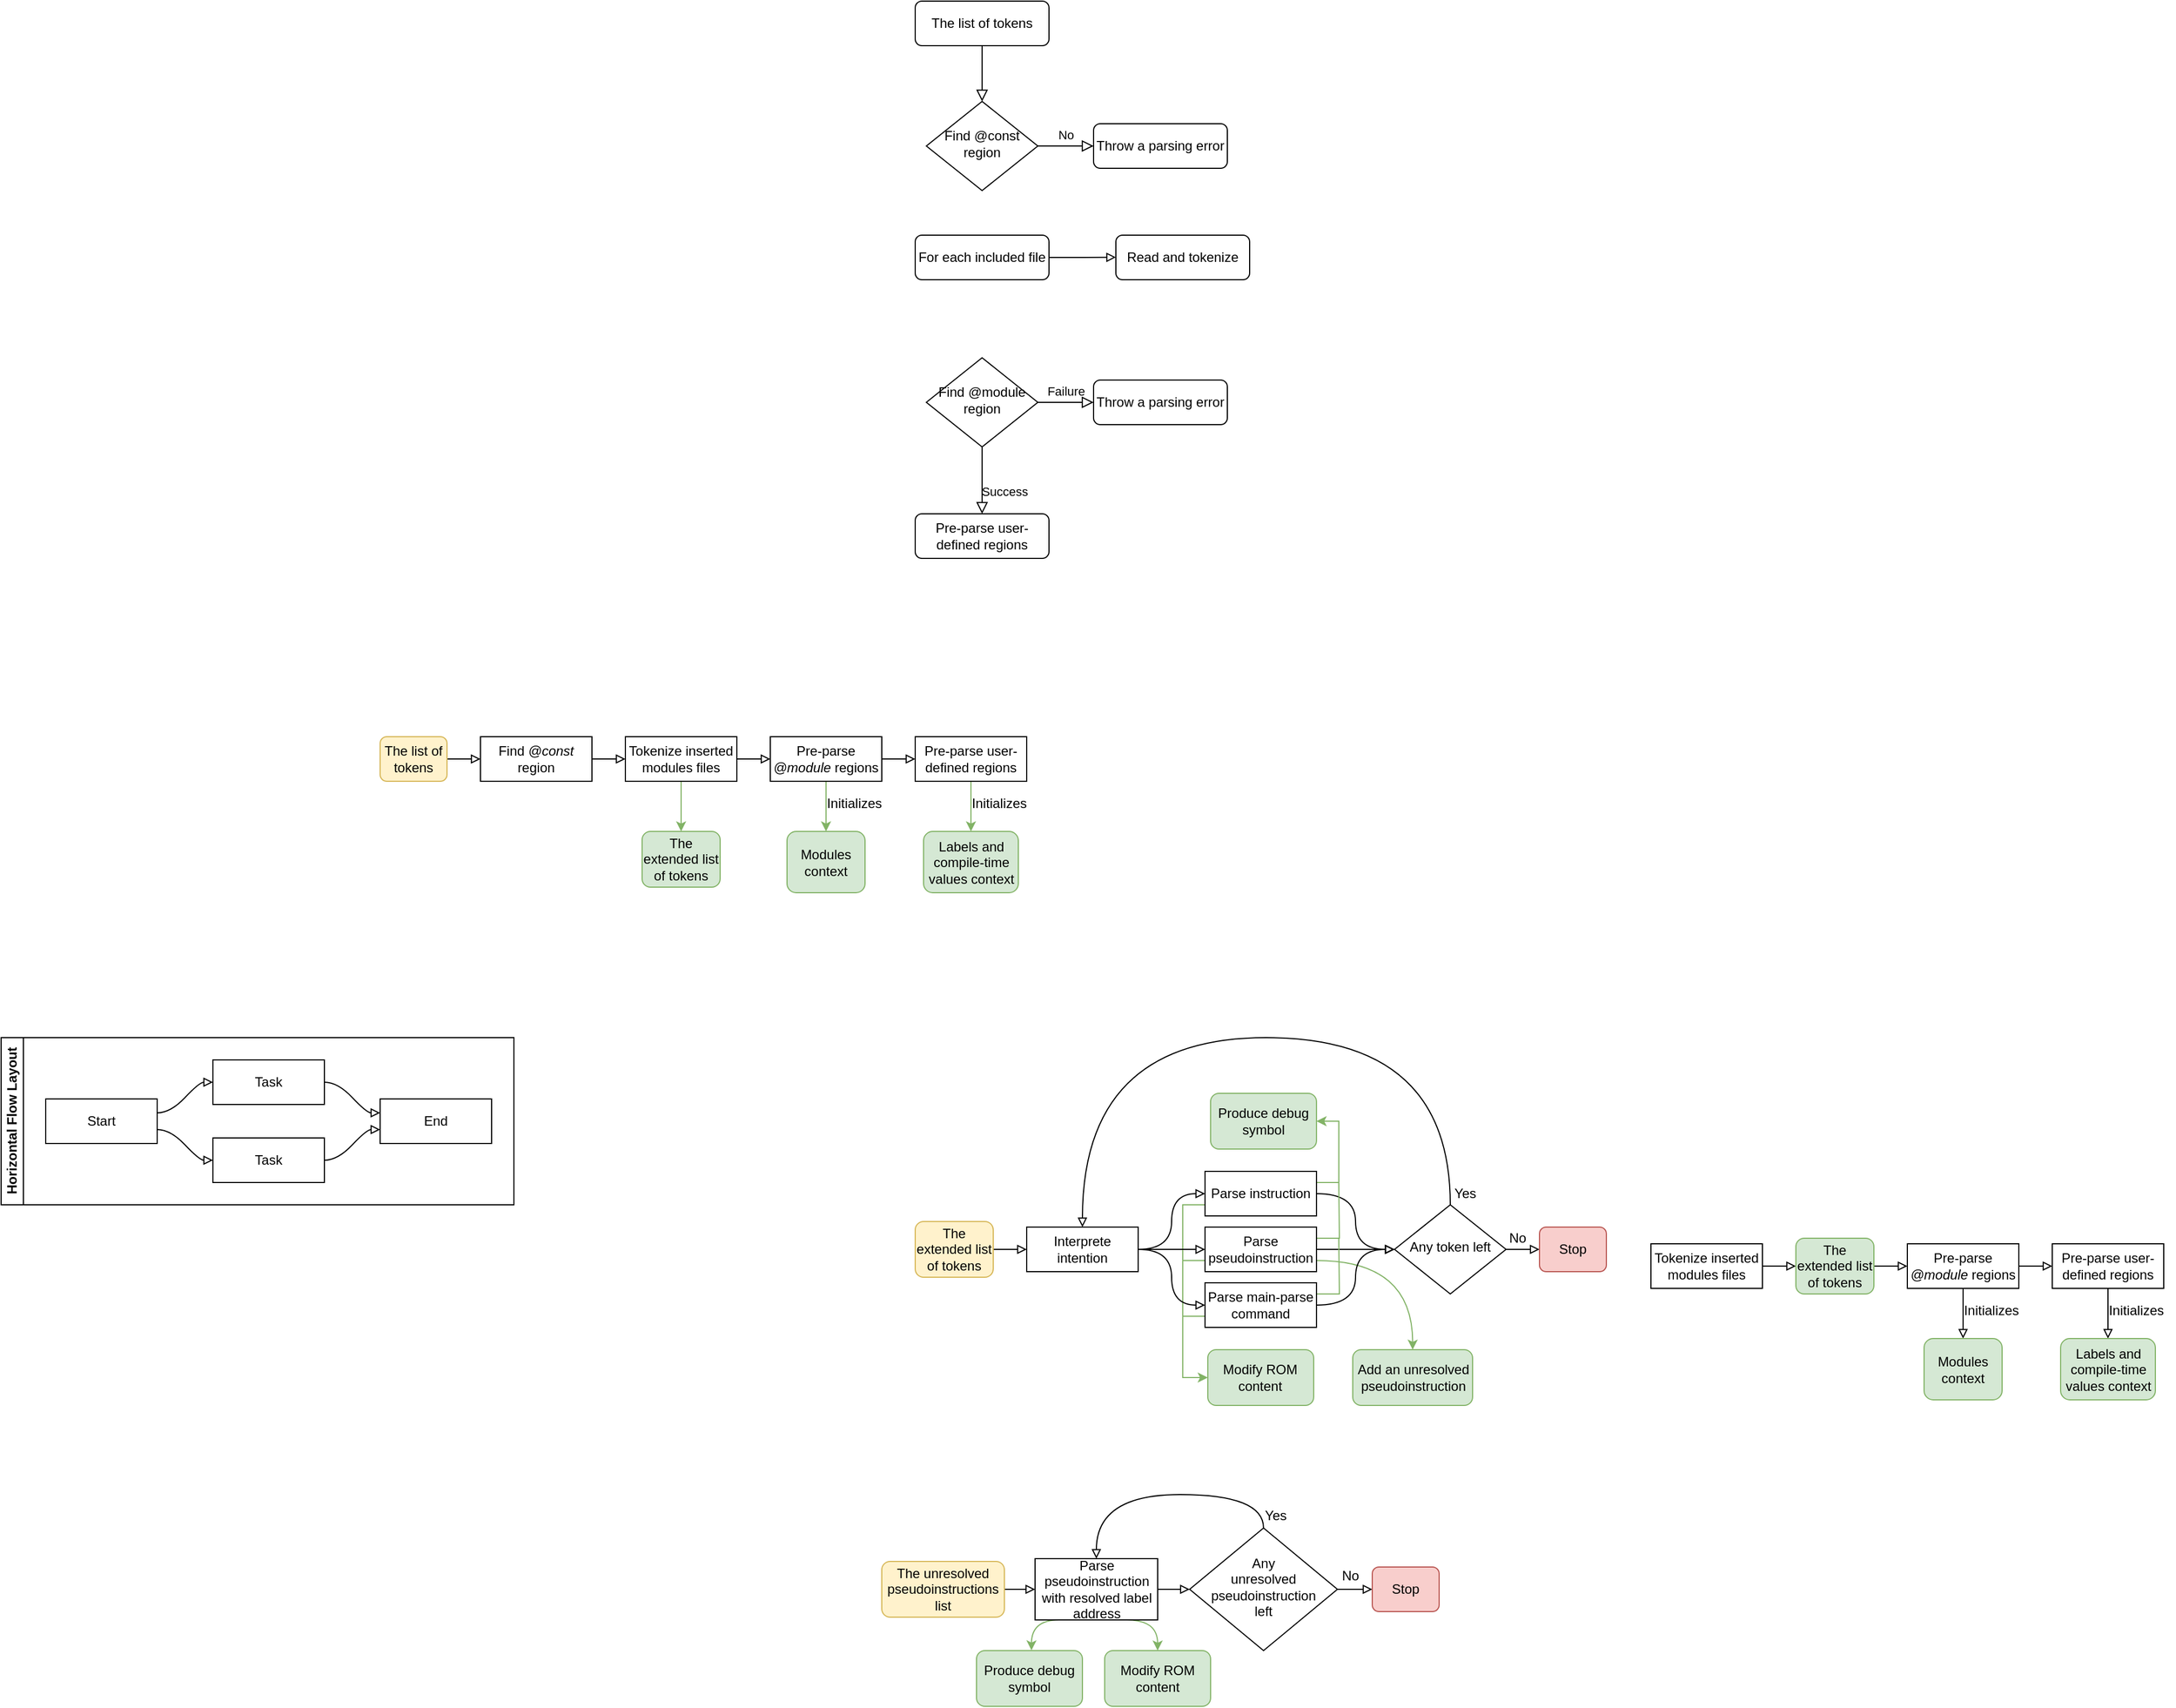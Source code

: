 <mxfile version="20.5.3" type="device"><diagram id="C5RBs43oDa-KdzZeNtuy" name="Page-1"><mxGraphModel dx="2249" dy="774" grid="1" gridSize="10" guides="1" tooltips="1" connect="1" arrows="1" fold="1" page="1" pageScale="1" pageWidth="827" pageHeight="1169" math="0" shadow="0"><root><mxCell id="WIyWlLk6GJQsqaUBKTNV-0"/><mxCell id="WIyWlLk6GJQsqaUBKTNV-1" parent="WIyWlLk6GJQsqaUBKTNV-0"/><mxCell id="WIyWlLk6GJQsqaUBKTNV-2" value="" style="rounded=0;html=1;jettySize=auto;orthogonalLoop=1;fontSize=11;endArrow=block;endFill=0;endSize=8;strokeWidth=1;shadow=0;labelBackgroundColor=none;edgeStyle=orthogonalEdgeStyle;" parent="WIyWlLk6GJQsqaUBKTNV-1" source="WIyWlLk6GJQsqaUBKTNV-3" target="WIyWlLk6GJQsqaUBKTNV-6" edge="1"><mxGeometry relative="1" as="geometry"/></mxCell><mxCell id="WIyWlLk6GJQsqaUBKTNV-3" value="The list of tokens" style="rounded=1;whiteSpace=wrap;html=1;fontSize=12;glass=0;strokeWidth=1;shadow=0;" parent="WIyWlLk6GJQsqaUBKTNV-1" vertex="1"><mxGeometry x="160" y="80" width="120" height="40" as="geometry"/></mxCell><mxCell id="WIyWlLk6GJQsqaUBKTNV-5" value="No" style="edgeStyle=orthogonalEdgeStyle;rounded=0;html=1;jettySize=auto;orthogonalLoop=1;fontSize=11;endArrow=block;endFill=0;endSize=8;strokeWidth=1;shadow=0;labelBackgroundColor=none;" parent="WIyWlLk6GJQsqaUBKTNV-1" source="WIyWlLk6GJQsqaUBKTNV-6" target="WIyWlLk6GJQsqaUBKTNV-7" edge="1"><mxGeometry y="10" relative="1" as="geometry"><mxPoint as="offset"/></mxGeometry></mxCell><mxCell id="WIyWlLk6GJQsqaUBKTNV-6" value="Find @const region" style="rhombus;whiteSpace=wrap;html=1;shadow=0;fontFamily=Helvetica;fontSize=12;align=center;strokeWidth=1;spacing=6;spacingTop=-4;" parent="WIyWlLk6GJQsqaUBKTNV-1" vertex="1"><mxGeometry x="170" y="170" width="100" height="80" as="geometry"/></mxCell><mxCell id="WIyWlLk6GJQsqaUBKTNV-7" value="Throw a parsing error" style="rounded=1;whiteSpace=wrap;html=1;fontSize=12;glass=0;strokeWidth=1;shadow=0;" parent="WIyWlLk6GJQsqaUBKTNV-1" vertex="1"><mxGeometry x="320" y="190" width="120" height="40" as="geometry"/></mxCell><mxCell id="WIyWlLk6GJQsqaUBKTNV-8" value="Success" style="rounded=0;html=1;jettySize=auto;orthogonalLoop=1;fontSize=11;endArrow=block;endFill=0;endSize=8;strokeWidth=1;shadow=0;labelBackgroundColor=none;edgeStyle=orthogonalEdgeStyle;" parent="WIyWlLk6GJQsqaUBKTNV-1" source="WIyWlLk6GJQsqaUBKTNV-10" target="WIyWlLk6GJQsqaUBKTNV-11" edge="1"><mxGeometry x="0.333" y="20" relative="1" as="geometry"><mxPoint as="offset"/></mxGeometry></mxCell><mxCell id="WIyWlLk6GJQsqaUBKTNV-9" value="Failure" style="edgeStyle=orthogonalEdgeStyle;rounded=0;html=1;jettySize=auto;orthogonalLoop=1;fontSize=11;endArrow=block;endFill=0;endSize=8;strokeWidth=1;shadow=0;labelBackgroundColor=none;" parent="WIyWlLk6GJQsqaUBKTNV-1" source="WIyWlLk6GJQsqaUBKTNV-10" target="WIyWlLk6GJQsqaUBKTNV-12" edge="1"><mxGeometry y="10" relative="1" as="geometry"><mxPoint as="offset"/></mxGeometry></mxCell><mxCell id="WIyWlLk6GJQsqaUBKTNV-10" value="Find @module region" style="rhombus;whiteSpace=wrap;html=1;shadow=0;fontFamily=Helvetica;fontSize=12;align=center;strokeWidth=1;spacing=6;spacingTop=-4;" parent="WIyWlLk6GJQsqaUBKTNV-1" vertex="1"><mxGeometry x="170" y="400" width="100" height="80" as="geometry"/></mxCell><mxCell id="WIyWlLk6GJQsqaUBKTNV-11" value="Pre-parse user-defined regions" style="rounded=1;whiteSpace=wrap;html=1;fontSize=12;glass=0;strokeWidth=1;shadow=0;" parent="WIyWlLk6GJQsqaUBKTNV-1" vertex="1"><mxGeometry x="160" y="540" width="120" height="40" as="geometry"/></mxCell><mxCell id="WIyWlLk6GJQsqaUBKTNV-12" value="Throw a parsing error" style="rounded=1;whiteSpace=wrap;html=1;fontSize=12;glass=0;strokeWidth=1;shadow=0;" parent="WIyWlLk6GJQsqaUBKTNV-1" vertex="1"><mxGeometry x="320" y="420" width="120" height="40" as="geometry"/></mxCell><mxCell id="lNeJIcohKu51clpOzWCd-2" style="edgeStyle=orthogonalEdgeStyle;rounded=0;orthogonalLoop=1;jettySize=auto;html=1;exitX=1;exitY=0.5;exitDx=0;exitDy=0;endArrow=block;endFill=0;" edge="1" parent="WIyWlLk6GJQsqaUBKTNV-1" source="lNeJIcohKu51clpOzWCd-1"><mxGeometry relative="1" as="geometry"><mxPoint x="340" y="309.857" as="targetPoint"/></mxGeometry></mxCell><mxCell id="lNeJIcohKu51clpOzWCd-1" value="For each included file" style="rounded=1;whiteSpace=wrap;html=1;fontSize=12;glass=0;strokeWidth=1;shadow=0;" vertex="1" parent="WIyWlLk6GJQsqaUBKTNV-1"><mxGeometry x="160" y="290" width="120" height="40" as="geometry"/></mxCell><mxCell id="lNeJIcohKu51clpOzWCd-3" value="Read and tokenize" style="rounded=1;whiteSpace=wrap;html=1;fontSize=12;glass=0;strokeWidth=1;shadow=0;" vertex="1" parent="WIyWlLk6GJQsqaUBKTNV-1"><mxGeometry x="340" y="290" width="120" height="40" as="geometry"/></mxCell><mxCell id="lNeJIcohKu51clpOzWCd-4" value="Horizontal Flow Layout" style="swimlane;html=1;startSize=20;horizontal=0;childLayout=flowLayout;flowOrientation=west;resizable=0;interRankCellSpacing=50;containerType=tree;" vertex="1" parent="WIyWlLk6GJQsqaUBKTNV-1"><mxGeometry x="-660" y="1010" width="460" height="150" as="geometry"/></mxCell><mxCell id="lNeJIcohKu51clpOzWCd-5" value="Start" style="whiteSpace=wrap;html=1;" vertex="1" parent="lNeJIcohKu51clpOzWCd-4"><mxGeometry x="40" y="55" width="100" height="40" as="geometry"/></mxCell><mxCell id="lNeJIcohKu51clpOzWCd-6" value="Task" style="whiteSpace=wrap;html=1;" vertex="1" parent="lNeJIcohKu51clpOzWCd-4"><mxGeometry x="190" y="20" width="100" height="40" as="geometry"/></mxCell><mxCell id="lNeJIcohKu51clpOzWCd-7" value="" style="html=1;curved=1;rounded=0;noEdgeStyle=1;orthogonal=1;endArrow=block;endFill=0;" edge="1" parent="lNeJIcohKu51clpOzWCd-4" source="lNeJIcohKu51clpOzWCd-5" target="lNeJIcohKu51clpOzWCd-6"><mxGeometry relative="1" as="geometry"><Array as="points"><mxPoint x="152" y="67.5"/><mxPoint x="178" y="40"/></Array></mxGeometry></mxCell><mxCell id="lNeJIcohKu51clpOzWCd-8" value="Task" style="whiteSpace=wrap;html=1;" vertex="1" parent="lNeJIcohKu51clpOzWCd-4"><mxGeometry x="190" y="90" width="100" height="40" as="geometry"/></mxCell><mxCell id="lNeJIcohKu51clpOzWCd-9" value="" style="html=1;curved=1;rounded=0;noEdgeStyle=1;orthogonal=1;endArrow=block;endFill=0;" edge="1" parent="lNeJIcohKu51clpOzWCd-4" source="lNeJIcohKu51clpOzWCd-5" target="lNeJIcohKu51clpOzWCd-8"><mxGeometry relative="1" as="geometry"><Array as="points"><mxPoint x="152" y="82.5"/><mxPoint x="178" y="110"/></Array></mxGeometry></mxCell><mxCell id="lNeJIcohKu51clpOzWCd-10" value="End" style="whiteSpace=wrap;html=1;" vertex="1" parent="lNeJIcohKu51clpOzWCd-4"><mxGeometry x="340" y="55" width="100" height="40" as="geometry"/></mxCell><mxCell id="lNeJIcohKu51clpOzWCd-11" value="" style="html=1;curved=1;rounded=0;noEdgeStyle=1;orthogonal=1;endArrow=block;endFill=0;" edge="1" parent="lNeJIcohKu51clpOzWCd-4" source="lNeJIcohKu51clpOzWCd-6" target="lNeJIcohKu51clpOzWCd-10"><mxGeometry relative="1" as="geometry"><Array as="points"><mxPoint x="302" y="40"/><mxPoint x="328" y="67.5"/></Array></mxGeometry></mxCell><mxCell id="lNeJIcohKu51clpOzWCd-12" value="" style="html=1;curved=1;rounded=0;noEdgeStyle=1;orthogonal=1;endArrow=block;endFill=0;" edge="1" parent="lNeJIcohKu51clpOzWCd-4" source="lNeJIcohKu51clpOzWCd-8" target="lNeJIcohKu51clpOzWCd-10"><mxGeometry relative="1" as="geometry"><Array as="points"><mxPoint x="302" y="110"/><mxPoint x="328" y="82.5"/></Array></mxGeometry></mxCell><mxCell id="lNeJIcohKu51clpOzWCd-14" style="edgeStyle=orthogonalEdgeStyle;rounded=0;orthogonalLoop=1;jettySize=auto;html=1;exitX=1;exitY=0.5;exitDx=0;exitDy=0;endArrow=block;endFill=0;" edge="1" parent="WIyWlLk6GJQsqaUBKTNV-1" source="lNeJIcohKu51clpOzWCd-13"><mxGeometry relative="1" as="geometry"><mxPoint x="-230" y="760" as="targetPoint"/></mxGeometry></mxCell><mxCell id="lNeJIcohKu51clpOzWCd-13" value="The list of tokens" style="rounded=1;whiteSpace=wrap;html=1;fontSize=12;glass=0;strokeWidth=1;shadow=0;fillColor=#fff2cc;strokeColor=#d6b656;" vertex="1" parent="WIyWlLk6GJQsqaUBKTNV-1"><mxGeometry x="-320" y="740" width="60" height="40" as="geometry"/></mxCell><mxCell id="lNeJIcohKu51clpOzWCd-17" style="edgeStyle=orthogonalEdgeStyle;rounded=0;orthogonalLoop=1;jettySize=auto;html=1;exitX=1;exitY=0.5;exitDx=0;exitDy=0;endArrow=block;endFill=0;" edge="1" parent="WIyWlLk6GJQsqaUBKTNV-1" source="lNeJIcohKu51clpOzWCd-16"><mxGeometry relative="1" as="geometry"><mxPoint x="-100" y="760.143" as="targetPoint"/></mxGeometry></mxCell><mxCell id="lNeJIcohKu51clpOzWCd-16" value="Find &lt;i&gt;@const&lt;/i&gt; region" style="whiteSpace=wrap;html=1;" vertex="1" parent="WIyWlLk6GJQsqaUBKTNV-1"><mxGeometry x="-230" y="740" width="100" height="40" as="geometry"/></mxCell><mxCell id="lNeJIcohKu51clpOzWCd-100" style="edgeStyle=orthogonalEdgeStyle;curved=1;rounded=0;orthogonalLoop=1;jettySize=auto;html=1;exitX=1;exitY=0.5;exitDx=0;exitDy=0;startArrow=none;startFill=0;endArrow=block;endFill=0;" edge="1" parent="WIyWlLk6GJQsqaUBKTNV-1" source="lNeJIcohKu51clpOzWCd-18"><mxGeometry relative="1" as="geometry"><mxPoint x="30" y="759.793" as="targetPoint"/></mxGeometry></mxCell><mxCell id="lNeJIcohKu51clpOzWCd-101" style="edgeStyle=orthogonalEdgeStyle;curved=1;rounded=0;orthogonalLoop=1;jettySize=auto;html=1;exitX=0.5;exitY=1;exitDx=0;exitDy=0;entryX=0.5;entryY=0;entryDx=0;entryDy=0;startArrow=none;startFill=0;endArrow=classic;endFill=1;fillColor=#d5e8d4;strokeColor=#82b366;" edge="1" parent="WIyWlLk6GJQsqaUBKTNV-1" source="lNeJIcohKu51clpOzWCd-18" target="lNeJIcohKu51clpOzWCd-19"><mxGeometry relative="1" as="geometry"/></mxCell><mxCell id="lNeJIcohKu51clpOzWCd-18" value="Tokenize inserted modules files" style="whiteSpace=wrap;html=1;" vertex="1" parent="WIyWlLk6GJQsqaUBKTNV-1"><mxGeometry x="-100" y="740" width="100" height="40" as="geometry"/></mxCell><mxCell id="lNeJIcohKu51clpOzWCd-19" value="The extended list of tokens" style="rounded=1;whiteSpace=wrap;html=1;fontSize=12;glass=0;strokeWidth=1;shadow=0;fillColor=#d5e8d4;strokeColor=#82b366;" vertex="1" parent="WIyWlLk6GJQsqaUBKTNV-1"><mxGeometry x="-85" y="825" width="70" height="50" as="geometry"/></mxCell><mxCell id="lNeJIcohKu51clpOzWCd-24" style="edgeStyle=orthogonalEdgeStyle;rounded=0;orthogonalLoop=1;jettySize=auto;html=1;exitX=1;exitY=0.5;exitDx=0;exitDy=0;entryX=0;entryY=0.5;entryDx=0;entryDy=0;endArrow=block;endFill=0;" edge="1" parent="WIyWlLk6GJQsqaUBKTNV-1" source="lNeJIcohKu51clpOzWCd-22" target="lNeJIcohKu51clpOzWCd-23"><mxGeometry relative="1" as="geometry"/></mxCell><mxCell id="lNeJIcohKu51clpOzWCd-25" style="edgeStyle=orthogonalEdgeStyle;rounded=0;orthogonalLoop=1;jettySize=auto;html=1;exitX=0.5;exitY=1;exitDx=0;exitDy=0;endArrow=classic;endFill=1;entryX=0.5;entryY=0;entryDx=0;entryDy=0;fillColor=#d5e8d4;strokeColor=#82b366;" edge="1" parent="WIyWlLk6GJQsqaUBKTNV-1" source="lNeJIcohKu51clpOzWCd-22" target="lNeJIcohKu51clpOzWCd-26"><mxGeometry relative="1" as="geometry"><mxPoint x="80.143" y="810" as="targetPoint"/></mxGeometry></mxCell><mxCell id="lNeJIcohKu51clpOzWCd-22" value="Pre-parse &lt;i&gt;@module&lt;/i&gt; regions" style="whiteSpace=wrap;html=1;" vertex="1" parent="WIyWlLk6GJQsqaUBKTNV-1"><mxGeometry x="30" y="740" width="100" height="40" as="geometry"/></mxCell><mxCell id="lNeJIcohKu51clpOzWCd-27" style="edgeStyle=orthogonalEdgeStyle;rounded=0;orthogonalLoop=1;jettySize=auto;html=1;exitX=0.5;exitY=1;exitDx=0;exitDy=0;endArrow=classic;endFill=1;entryX=0.5;entryY=0;entryDx=0;entryDy=0;fillColor=#d5e8d4;strokeColor=#82b366;" edge="1" parent="WIyWlLk6GJQsqaUBKTNV-1" source="lNeJIcohKu51clpOzWCd-23" target="lNeJIcohKu51clpOzWCd-28"><mxGeometry relative="1" as="geometry"><mxPoint x="209.857" y="810" as="targetPoint"/></mxGeometry></mxCell><mxCell id="lNeJIcohKu51clpOzWCd-23" value="Pre-parse user-defined regions" style="whiteSpace=wrap;html=1;" vertex="1" parent="WIyWlLk6GJQsqaUBKTNV-1"><mxGeometry x="160" y="740" width="100" height="40" as="geometry"/></mxCell><mxCell id="lNeJIcohKu51clpOzWCd-26" value="Modules context" style="rounded=1;whiteSpace=wrap;html=1;fontSize=12;glass=0;strokeWidth=1;shadow=0;fillColor=#d5e8d4;strokeColor=#82b366;" vertex="1" parent="WIyWlLk6GJQsqaUBKTNV-1"><mxGeometry x="45" y="825" width="70" height="55" as="geometry"/></mxCell><mxCell id="lNeJIcohKu51clpOzWCd-28" value="Labels and compile-time values context" style="rounded=1;whiteSpace=wrap;html=1;fontSize=12;glass=0;strokeWidth=1;shadow=0;fillColor=#d5e8d4;strokeColor=#82b366;" vertex="1" parent="WIyWlLk6GJQsqaUBKTNV-1"><mxGeometry x="167.5" y="825" width="85" height="55" as="geometry"/></mxCell><mxCell id="lNeJIcohKu51clpOzWCd-29" value="Initializes" style="text;html=1;align=center;verticalAlign=middle;resizable=0;points=[];autosize=1;strokeColor=none;fillColor=none;" vertex="1" parent="WIyWlLk6GJQsqaUBKTNV-1"><mxGeometry x="70" y="785" width="70" height="30" as="geometry"/></mxCell><mxCell id="lNeJIcohKu51clpOzWCd-30" value="Initializes" style="text;html=1;align=center;verticalAlign=middle;resizable=0;points=[];autosize=1;strokeColor=none;fillColor=none;" vertex="1" parent="WIyWlLk6GJQsqaUBKTNV-1"><mxGeometry x="200" y="785" width="70" height="30" as="geometry"/></mxCell><mxCell id="lNeJIcohKu51clpOzWCd-31" style="edgeStyle=orthogonalEdgeStyle;rounded=0;orthogonalLoop=1;jettySize=auto;html=1;exitX=1;exitY=0.5;exitDx=0;exitDy=0;endArrow=block;endFill=0;entryX=0;entryY=0.5;entryDx=0;entryDy=0;" edge="1" parent="WIyWlLk6GJQsqaUBKTNV-1" target="lNeJIcohKu51clpOzWCd-63"><mxGeometry relative="1" as="geometry"><mxPoint x="252.5" y="1200" as="targetPoint"/><mxPoint x="222.5" y="1200" as="sourcePoint"/></mxGeometry></mxCell><mxCell id="lNeJIcohKu51clpOzWCd-54" style="edgeStyle=orthogonalEdgeStyle;rounded=0;orthogonalLoop=1;jettySize=auto;html=1;exitX=1;exitY=0.25;exitDx=0;exitDy=0;entryX=1;entryY=0.5;entryDx=0;entryDy=0;endArrow=classic;endFill=1;fillColor=#d5e8d4;strokeColor=#82b366;" edge="1" parent="WIyWlLk6GJQsqaUBKTNV-1" source="lNeJIcohKu51clpOzWCd-34" target="lNeJIcohKu51clpOzWCd-51"><mxGeometry relative="1" as="geometry"/></mxCell><mxCell id="lNeJIcohKu51clpOzWCd-60" style="edgeStyle=orthogonalEdgeStyle;rounded=0;orthogonalLoop=1;jettySize=auto;html=1;exitX=0;exitY=0.75;exitDx=0;exitDy=0;endArrow=none;endFill=0;fillColor=#d5e8d4;strokeColor=#82b366;" edge="1" parent="WIyWlLk6GJQsqaUBKTNV-1" source="lNeJIcohKu51clpOzWCd-34"><mxGeometry relative="1" as="geometry"><mxPoint x="400" y="1210" as="targetPoint"/></mxGeometry></mxCell><mxCell id="lNeJIcohKu51clpOzWCd-70" style="edgeStyle=orthogonalEdgeStyle;rounded=0;orthogonalLoop=1;jettySize=auto;html=1;exitX=1;exitY=0.5;exitDx=0;exitDy=0;entryX=0;entryY=0.5;entryDx=0;entryDy=0;startArrow=none;startFill=0;endArrow=block;endFill=0;curved=1;" edge="1" parent="WIyWlLk6GJQsqaUBKTNV-1" source="lNeJIcohKu51clpOzWCd-34" target="lNeJIcohKu51clpOzWCd-61"><mxGeometry relative="1" as="geometry"/></mxCell><mxCell id="lNeJIcohKu51clpOzWCd-34" value="Parse instruction" style="whiteSpace=wrap;html=1;" vertex="1" parent="WIyWlLk6GJQsqaUBKTNV-1"><mxGeometry x="419.97" y="1130" width="100" height="40" as="geometry"/></mxCell><mxCell id="lNeJIcohKu51clpOzWCd-35" style="edgeStyle=orthogonalEdgeStyle;rounded=0;orthogonalLoop=1;jettySize=auto;html=1;exitX=1;exitY=0.5;exitDx=0;exitDy=0;entryX=0;entryY=0.5;entryDx=0;entryDy=0;endArrow=block;endFill=0;" edge="1" parent="WIyWlLk6GJQsqaUBKTNV-1" source="lNeJIcohKu51clpOzWCd-36" target="lNeJIcohKu51clpOzWCd-38"><mxGeometry relative="1" as="geometry"/></mxCell><mxCell id="lNeJIcohKu51clpOzWCd-36" value="Tokenize inserted modules files" style="whiteSpace=wrap;html=1;" vertex="1" parent="WIyWlLk6GJQsqaUBKTNV-1"><mxGeometry x="820" y="1195" width="100" height="40" as="geometry"/></mxCell><mxCell id="lNeJIcohKu51clpOzWCd-37" style="edgeStyle=orthogonalEdgeStyle;rounded=0;orthogonalLoop=1;jettySize=auto;html=1;exitX=1;exitY=0.5;exitDx=0;exitDy=0;endArrow=block;endFill=0;" edge="1" parent="WIyWlLk6GJQsqaUBKTNV-1" source="lNeJIcohKu51clpOzWCd-38"><mxGeometry relative="1" as="geometry"><mxPoint x="1050" y="1215.143" as="targetPoint"/></mxGeometry></mxCell><mxCell id="lNeJIcohKu51clpOzWCd-38" value="The extended list of tokens" style="rounded=1;whiteSpace=wrap;html=1;fontSize=12;glass=0;strokeWidth=1;shadow=0;fillColor=#d5e8d4;strokeColor=#82b366;" vertex="1" parent="WIyWlLk6GJQsqaUBKTNV-1"><mxGeometry x="950" y="1190" width="70" height="50" as="geometry"/></mxCell><mxCell id="lNeJIcohKu51clpOzWCd-39" style="edgeStyle=orthogonalEdgeStyle;rounded=0;orthogonalLoop=1;jettySize=auto;html=1;exitX=1;exitY=0.5;exitDx=0;exitDy=0;entryX=0;entryY=0.5;entryDx=0;entryDy=0;endArrow=block;endFill=0;" edge="1" parent="WIyWlLk6GJQsqaUBKTNV-1" source="lNeJIcohKu51clpOzWCd-41" target="lNeJIcohKu51clpOzWCd-43"><mxGeometry relative="1" as="geometry"/></mxCell><mxCell id="lNeJIcohKu51clpOzWCd-40" style="edgeStyle=orthogonalEdgeStyle;rounded=0;orthogonalLoop=1;jettySize=auto;html=1;exitX=0.5;exitY=1;exitDx=0;exitDy=0;endArrow=block;endFill=0;entryX=0.5;entryY=0;entryDx=0;entryDy=0;" edge="1" parent="WIyWlLk6GJQsqaUBKTNV-1" source="lNeJIcohKu51clpOzWCd-41" target="lNeJIcohKu51clpOzWCd-44"><mxGeometry relative="1" as="geometry"><mxPoint x="1100.143" y="1265" as="targetPoint"/></mxGeometry></mxCell><mxCell id="lNeJIcohKu51clpOzWCd-41" value="Pre-parse &lt;i&gt;@module&lt;/i&gt; regions" style="whiteSpace=wrap;html=1;" vertex="1" parent="WIyWlLk6GJQsqaUBKTNV-1"><mxGeometry x="1050" y="1195" width="100" height="40" as="geometry"/></mxCell><mxCell id="lNeJIcohKu51clpOzWCd-42" style="edgeStyle=orthogonalEdgeStyle;rounded=0;orthogonalLoop=1;jettySize=auto;html=1;exitX=0.5;exitY=1;exitDx=0;exitDy=0;endArrow=block;endFill=0;entryX=0.5;entryY=0;entryDx=0;entryDy=0;" edge="1" parent="WIyWlLk6GJQsqaUBKTNV-1" source="lNeJIcohKu51clpOzWCd-43" target="lNeJIcohKu51clpOzWCd-45"><mxGeometry relative="1" as="geometry"><mxPoint x="1229.857" y="1265" as="targetPoint"/></mxGeometry></mxCell><mxCell id="lNeJIcohKu51clpOzWCd-43" value="Pre-parse user-defined regions" style="whiteSpace=wrap;html=1;" vertex="1" parent="WIyWlLk6GJQsqaUBKTNV-1"><mxGeometry x="1180" y="1195" width="100" height="40" as="geometry"/></mxCell><mxCell id="lNeJIcohKu51clpOzWCd-44" value="Modules context" style="rounded=1;whiteSpace=wrap;html=1;fontSize=12;glass=0;strokeWidth=1;shadow=0;fillColor=#d5e8d4;strokeColor=#82b366;" vertex="1" parent="WIyWlLk6GJQsqaUBKTNV-1"><mxGeometry x="1065" y="1280" width="70" height="55" as="geometry"/></mxCell><mxCell id="lNeJIcohKu51clpOzWCd-45" value="Labels and compile-time values context" style="rounded=1;whiteSpace=wrap;html=1;fontSize=12;glass=0;strokeWidth=1;shadow=0;fillColor=#d5e8d4;strokeColor=#82b366;" vertex="1" parent="WIyWlLk6GJQsqaUBKTNV-1"><mxGeometry x="1187.5" y="1280" width="85" height="55" as="geometry"/></mxCell><mxCell id="lNeJIcohKu51clpOzWCd-46" value="Initializes" style="text;html=1;align=center;verticalAlign=middle;resizable=0;points=[];autosize=1;strokeColor=none;fillColor=none;" vertex="1" parent="WIyWlLk6GJQsqaUBKTNV-1"><mxGeometry x="1090" y="1240" width="70" height="30" as="geometry"/></mxCell><mxCell id="lNeJIcohKu51clpOzWCd-47" value="Initializes" style="text;html=1;align=center;verticalAlign=middle;resizable=0;points=[];autosize=1;strokeColor=none;fillColor=none;" vertex="1" parent="WIyWlLk6GJQsqaUBKTNV-1"><mxGeometry x="1220" y="1240" width="70" height="30" as="geometry"/></mxCell><mxCell id="lNeJIcohKu51clpOzWCd-48" value="The extended list of tokens" style="rounded=1;whiteSpace=wrap;html=1;fontSize=12;glass=0;strokeWidth=1;shadow=0;fillColor=#fff2cc;strokeColor=#d6b656;" vertex="1" parent="WIyWlLk6GJQsqaUBKTNV-1"><mxGeometry x="160" y="1175" width="70" height="50" as="geometry"/></mxCell><mxCell id="lNeJIcohKu51clpOzWCd-55" style="edgeStyle=orthogonalEdgeStyle;rounded=0;orthogonalLoop=1;jettySize=auto;html=1;exitX=1;exitY=0.25;exitDx=0;exitDy=0;endArrow=none;endFill=0;fillColor=#d5e8d4;strokeColor=#82b366;" edge="1" parent="WIyWlLk6GJQsqaUBKTNV-1" source="lNeJIcohKu51clpOzWCd-49"><mxGeometry relative="1" as="geometry"><mxPoint x="539.97" y="1140" as="targetPoint"/></mxGeometry></mxCell><mxCell id="lNeJIcohKu51clpOzWCd-59" style="edgeStyle=orthogonalEdgeStyle;rounded=0;orthogonalLoop=1;jettySize=auto;html=1;exitX=0;exitY=0.75;exitDx=0;exitDy=0;endArrow=none;endFill=0;fillColor=#d5e8d4;strokeColor=#82b366;" edge="1" parent="WIyWlLk6GJQsqaUBKTNV-1" source="lNeJIcohKu51clpOzWCd-49"><mxGeometry relative="1" as="geometry"><mxPoint x="400" y="1260" as="targetPoint"/></mxGeometry></mxCell><mxCell id="lNeJIcohKu51clpOzWCd-66" style="edgeStyle=orthogonalEdgeStyle;rounded=0;orthogonalLoop=1;jettySize=auto;html=1;exitX=0;exitY=0.5;exitDx=0;exitDy=0;startArrow=block;startFill=0;endArrow=none;endFill=0;entryX=1;entryY=0.5;entryDx=0;entryDy=0;" edge="1" parent="WIyWlLk6GJQsqaUBKTNV-1" source="lNeJIcohKu51clpOzWCd-49" target="lNeJIcohKu51clpOzWCd-63"><mxGeometry relative="1" as="geometry"><mxPoint x="380" y="1199.793" as="targetPoint"/></mxGeometry></mxCell><mxCell id="lNeJIcohKu51clpOzWCd-69" style="edgeStyle=orthogonalEdgeStyle;rounded=0;orthogonalLoop=1;jettySize=auto;html=1;exitX=1;exitY=0.5;exitDx=0;exitDy=0;entryX=0;entryY=0.5;entryDx=0;entryDy=0;startArrow=none;startFill=0;endArrow=block;endFill=0;" edge="1" parent="WIyWlLk6GJQsqaUBKTNV-1" source="lNeJIcohKu51clpOzWCd-49" target="lNeJIcohKu51clpOzWCd-61"><mxGeometry relative="1" as="geometry"/></mxCell><mxCell id="lNeJIcohKu51clpOzWCd-97" style="edgeStyle=orthogonalEdgeStyle;curved=1;rounded=0;orthogonalLoop=1;jettySize=auto;html=1;exitX=1;exitY=0.75;exitDx=0;exitDy=0;startArrow=none;startFill=0;endArrow=classic;endFill=1;fillColor=#d5e8d4;strokeColor=#82b366;entryX=0.5;entryY=0;entryDx=0;entryDy=0;" edge="1" parent="WIyWlLk6GJQsqaUBKTNV-1" source="lNeJIcohKu51clpOzWCd-49" target="lNeJIcohKu51clpOzWCd-98"><mxGeometry relative="1" as="geometry"><mxPoint x="600" y="1280" as="targetPoint"/></mxGeometry></mxCell><mxCell id="lNeJIcohKu51clpOzWCd-49" value="Parse pseudoinstruction" style="whiteSpace=wrap;html=1;" vertex="1" parent="WIyWlLk6GJQsqaUBKTNV-1"><mxGeometry x="419.97" y="1180" width="100" height="40" as="geometry"/></mxCell><mxCell id="lNeJIcohKu51clpOzWCd-56" style="edgeStyle=orthogonalEdgeStyle;rounded=0;orthogonalLoop=1;jettySize=auto;html=1;exitX=1;exitY=0.25;exitDx=0;exitDy=0;endArrow=none;endFill=0;fillColor=#d5e8d4;strokeColor=#82b366;" edge="1" parent="WIyWlLk6GJQsqaUBKTNV-1" source="lNeJIcohKu51clpOzWCd-50"><mxGeometry relative="1" as="geometry"><mxPoint x="539.97" y="1190" as="targetPoint"/></mxGeometry></mxCell><mxCell id="lNeJIcohKu51clpOzWCd-58" style="edgeStyle=orthogonalEdgeStyle;rounded=0;orthogonalLoop=1;jettySize=auto;html=1;exitX=0;exitY=0.75;exitDx=0;exitDy=0;entryX=0;entryY=0.5;entryDx=0;entryDy=0;endArrow=classic;endFill=1;fillColor=#d5e8d4;strokeColor=#82b366;" edge="1" parent="WIyWlLk6GJQsqaUBKTNV-1" source="lNeJIcohKu51clpOzWCd-50" target="lNeJIcohKu51clpOzWCd-57"><mxGeometry relative="1" as="geometry"/></mxCell><mxCell id="lNeJIcohKu51clpOzWCd-65" style="edgeStyle=orthogonalEdgeStyle;rounded=0;orthogonalLoop=1;jettySize=auto;html=1;exitX=0;exitY=0.5;exitDx=0;exitDy=0;entryX=1;entryY=0.5;entryDx=0;entryDy=0;endArrow=none;endFill=0;startArrow=block;startFill=0;curved=1;" edge="1" parent="WIyWlLk6GJQsqaUBKTNV-1" source="lNeJIcohKu51clpOzWCd-50" target="lNeJIcohKu51clpOzWCd-63"><mxGeometry relative="1" as="geometry"/></mxCell><mxCell id="lNeJIcohKu51clpOzWCd-71" style="edgeStyle=orthogonalEdgeStyle;rounded=0;orthogonalLoop=1;jettySize=auto;html=1;exitX=1;exitY=0.5;exitDx=0;exitDy=0;startArrow=none;startFill=0;endArrow=block;endFill=0;curved=1;" edge="1" parent="WIyWlLk6GJQsqaUBKTNV-1" source="lNeJIcohKu51clpOzWCd-50" target="lNeJIcohKu51clpOzWCd-61"><mxGeometry relative="1" as="geometry"/></mxCell><mxCell id="lNeJIcohKu51clpOzWCd-50" value="Parse main-parse command" style="whiteSpace=wrap;html=1;" vertex="1" parent="WIyWlLk6GJQsqaUBKTNV-1"><mxGeometry x="419.97" y="1230" width="100" height="40" as="geometry"/></mxCell><mxCell id="lNeJIcohKu51clpOzWCd-51" value="Produce debug symbol" style="rounded=1;whiteSpace=wrap;html=1;fontSize=12;glass=0;strokeWidth=1;shadow=0;fillColor=#d5e8d4;strokeColor=#82b366;" vertex="1" parent="WIyWlLk6GJQsqaUBKTNV-1"><mxGeometry x="424.97" y="1060" width="95" height="50" as="geometry"/></mxCell><mxCell id="lNeJIcohKu51clpOzWCd-57" value="Modify ROM content" style="rounded=1;whiteSpace=wrap;html=1;fontSize=12;glass=0;strokeWidth=1;shadow=0;fillColor=#d5e8d4;strokeColor=#82b366;" vertex="1" parent="WIyWlLk6GJQsqaUBKTNV-1"><mxGeometry x="422.47" y="1290" width="95" height="50" as="geometry"/></mxCell><mxCell id="lNeJIcohKu51clpOzWCd-72" style="edgeStyle=orthogonalEdgeStyle;curved=1;rounded=0;orthogonalLoop=1;jettySize=auto;html=1;exitX=0.5;exitY=0;exitDx=0;exitDy=0;entryX=0.5;entryY=0;entryDx=0;entryDy=0;startArrow=none;startFill=0;endArrow=block;endFill=0;" edge="1" parent="WIyWlLk6GJQsqaUBKTNV-1" source="lNeJIcohKu51clpOzWCd-61" target="lNeJIcohKu51clpOzWCd-63"><mxGeometry relative="1" as="geometry"><Array as="points"><mxPoint x="640" y="1010"/><mxPoint x="310" y="1010"/></Array></mxGeometry></mxCell><mxCell id="lNeJIcohKu51clpOzWCd-75" style="edgeStyle=orthogonalEdgeStyle;curved=1;rounded=0;orthogonalLoop=1;jettySize=auto;html=1;exitX=1;exitY=0.5;exitDx=0;exitDy=0;startArrow=none;startFill=0;endArrow=block;endFill=0;" edge="1" parent="WIyWlLk6GJQsqaUBKTNV-1" source="lNeJIcohKu51clpOzWCd-61"><mxGeometry relative="1" as="geometry"><mxPoint x="720" y="1199.793" as="targetPoint"/></mxGeometry></mxCell><mxCell id="lNeJIcohKu51clpOzWCd-61" value="Any token left" style="rhombus;whiteSpace=wrap;html=1;shadow=0;fontFamily=Helvetica;fontSize=12;align=center;strokeWidth=1;spacing=6;spacingTop=-4;" vertex="1" parent="WIyWlLk6GJQsqaUBKTNV-1"><mxGeometry x="590" y="1160" width="100" height="80" as="geometry"/></mxCell><mxCell id="lNeJIcohKu51clpOzWCd-64" style="edgeStyle=orthogonalEdgeStyle;rounded=0;orthogonalLoop=1;jettySize=auto;html=1;exitX=1;exitY=0.5;exitDx=0;exitDy=0;entryX=0;entryY=0.5;entryDx=0;entryDy=0;endArrow=block;endFill=0;curved=1;" edge="1" parent="WIyWlLk6GJQsqaUBKTNV-1" source="lNeJIcohKu51clpOzWCd-63" target="lNeJIcohKu51clpOzWCd-34"><mxGeometry relative="1" as="geometry"/></mxCell><mxCell id="lNeJIcohKu51clpOzWCd-63" value="Interprete intention" style="whiteSpace=wrap;html=1;" vertex="1" parent="WIyWlLk6GJQsqaUBKTNV-1"><mxGeometry x="260" y="1180" width="100" height="40" as="geometry"/></mxCell><mxCell id="lNeJIcohKu51clpOzWCd-73" value="Yes" style="text;html=1;align=center;verticalAlign=middle;resizable=0;points=[];autosize=1;strokeColor=none;fillColor=none;" vertex="1" parent="WIyWlLk6GJQsqaUBKTNV-1"><mxGeometry x="633" y="1135" width="40" height="30" as="geometry"/></mxCell><mxCell id="lNeJIcohKu51clpOzWCd-76" value="No" style="text;html=1;align=center;verticalAlign=middle;resizable=0;points=[];autosize=1;strokeColor=none;fillColor=none;" vertex="1" parent="WIyWlLk6GJQsqaUBKTNV-1"><mxGeometry x="680" y="1175" width="40" height="30" as="geometry"/></mxCell><mxCell id="lNeJIcohKu51clpOzWCd-77" value="Stop" style="rounded=1;whiteSpace=wrap;html=1;fontSize=12;glass=0;strokeWidth=1;shadow=0;fillColor=#f8cecc;strokeColor=#b85450;" vertex="1" parent="WIyWlLk6GJQsqaUBKTNV-1"><mxGeometry x="720" y="1180" width="60" height="40" as="geometry"/></mxCell><mxCell id="lNeJIcohKu51clpOzWCd-81" style="edgeStyle=orthogonalEdgeStyle;curved=1;rounded=0;orthogonalLoop=1;jettySize=auto;html=1;exitX=1;exitY=0.5;exitDx=0;exitDy=0;entryX=0;entryY=0.5;entryDx=0;entryDy=0;startArrow=none;startFill=0;endArrow=block;endFill=0;" edge="1" parent="WIyWlLk6GJQsqaUBKTNV-1" source="lNeJIcohKu51clpOzWCd-78" target="lNeJIcohKu51clpOzWCd-80"><mxGeometry relative="1" as="geometry"/></mxCell><mxCell id="lNeJIcohKu51clpOzWCd-78" value="The unresolved pseudoinstructions list" style="rounded=1;whiteSpace=wrap;html=1;fontSize=12;glass=0;strokeWidth=1;shadow=0;fillColor=#fff2cc;strokeColor=#d6b656;" vertex="1" parent="WIyWlLk6GJQsqaUBKTNV-1"><mxGeometry x="130" y="1480" width="110" height="50" as="geometry"/></mxCell><mxCell id="lNeJIcohKu51clpOzWCd-84" style="edgeStyle=orthogonalEdgeStyle;curved=1;rounded=0;orthogonalLoop=1;jettySize=auto;html=1;exitX=1;exitY=0.5;exitDx=0;exitDy=0;entryX=0;entryY=0.5;entryDx=0;entryDy=0;startArrow=none;startFill=0;endArrow=block;endFill=0;" edge="1" parent="WIyWlLk6GJQsqaUBKTNV-1" source="lNeJIcohKu51clpOzWCd-80" target="lNeJIcohKu51clpOzWCd-82"><mxGeometry relative="1" as="geometry"/></mxCell><mxCell id="lNeJIcohKu51clpOzWCd-95" style="edgeStyle=orthogonalEdgeStyle;rounded=0;orthogonalLoop=1;jettySize=auto;html=1;exitX=0.75;exitY=1;exitDx=0;exitDy=0;entryX=0.5;entryY=0;entryDx=0;entryDy=0;startArrow=none;startFill=0;endArrow=classic;endFill=1;curved=1;fillColor=#d5e8d4;strokeColor=#82b366;" edge="1" parent="WIyWlLk6GJQsqaUBKTNV-1" source="lNeJIcohKu51clpOzWCd-80" target="lNeJIcohKu51clpOzWCd-93"><mxGeometry relative="1" as="geometry"/></mxCell><mxCell id="lNeJIcohKu51clpOzWCd-96" style="edgeStyle=orthogonalEdgeStyle;curved=1;rounded=0;orthogonalLoop=1;jettySize=auto;html=1;exitX=0.25;exitY=1;exitDx=0;exitDy=0;entryX=0.582;entryY=-0.004;entryDx=0;entryDy=0;entryPerimeter=0;startArrow=none;startFill=0;endArrow=classic;endFill=1;fillColor=#d5e8d4;strokeColor=#82b366;" edge="1" parent="WIyWlLk6GJQsqaUBKTNV-1"><mxGeometry relative="1" as="geometry"><mxPoint x="289" y="1532.5" as="sourcePoint"/><mxPoint x="264.29" y="1559.8" as="targetPoint"/></mxGeometry></mxCell><mxCell id="lNeJIcohKu51clpOzWCd-80" value="Parse pseudoinstruction with resolved label address" style="whiteSpace=wrap;html=1;" vertex="1" parent="WIyWlLk6GJQsqaUBKTNV-1"><mxGeometry x="267.5" y="1477.5" width="110" height="55" as="geometry"/></mxCell><mxCell id="lNeJIcohKu51clpOzWCd-86" style="edgeStyle=orthogonalEdgeStyle;curved=1;rounded=0;orthogonalLoop=1;jettySize=auto;html=1;exitX=0.5;exitY=0;exitDx=0;exitDy=0;entryX=0.5;entryY=0;entryDx=0;entryDy=0;startArrow=none;startFill=0;endArrow=block;endFill=0;" edge="1" parent="WIyWlLk6GJQsqaUBKTNV-1" source="lNeJIcohKu51clpOzWCd-82" target="lNeJIcohKu51clpOzWCd-80"><mxGeometry relative="1" as="geometry"><Array as="points"><mxPoint x="473" y="1420"/><mxPoint x="323" y="1420"/></Array></mxGeometry></mxCell><mxCell id="lNeJIcohKu51clpOzWCd-89" style="edgeStyle=orthogonalEdgeStyle;curved=1;rounded=0;orthogonalLoop=1;jettySize=auto;html=1;exitX=1;exitY=0.5;exitDx=0;exitDy=0;entryX=0;entryY=0.5;entryDx=0;entryDy=0;startArrow=none;startFill=0;endArrow=block;endFill=0;" edge="1" parent="WIyWlLk6GJQsqaUBKTNV-1" source="lNeJIcohKu51clpOzWCd-82" target="lNeJIcohKu51clpOzWCd-88"><mxGeometry relative="1" as="geometry"/></mxCell><mxCell id="lNeJIcohKu51clpOzWCd-82" value="Any&lt;br&gt;unresolved pseudoinstruction&lt;br&gt;left" style="rhombus;whiteSpace=wrap;html=1;shadow=0;fontFamily=Helvetica;fontSize=12;align=center;strokeWidth=1;spacing=6;spacingTop=-4;" vertex="1" parent="WIyWlLk6GJQsqaUBKTNV-1"><mxGeometry x="406.19" y="1450" width="132.56" height="110" as="geometry"/></mxCell><mxCell id="lNeJIcohKu51clpOzWCd-87" value="Yes" style="text;html=1;align=center;verticalAlign=middle;resizable=0;points=[];autosize=1;strokeColor=none;fillColor=none;" vertex="1" parent="WIyWlLk6GJQsqaUBKTNV-1"><mxGeometry x="463" y="1424" width="40" height="30" as="geometry"/></mxCell><mxCell id="lNeJIcohKu51clpOzWCd-88" value="Stop" style="rounded=1;whiteSpace=wrap;html=1;fontSize=12;glass=0;strokeWidth=1;shadow=0;fillColor=#f8cecc;strokeColor=#b85450;" vertex="1" parent="WIyWlLk6GJQsqaUBKTNV-1"><mxGeometry x="570" y="1485" width="60" height="40" as="geometry"/></mxCell><mxCell id="lNeJIcohKu51clpOzWCd-90" value="Produce debug symbol" style="rounded=1;whiteSpace=wrap;html=1;fontSize=12;glass=0;strokeWidth=1;shadow=0;fillColor=#d5e8d4;strokeColor=#82b366;" vertex="1" parent="WIyWlLk6GJQsqaUBKTNV-1"><mxGeometry x="215" y="1560" width="95" height="50" as="geometry"/></mxCell><mxCell id="lNeJIcohKu51clpOzWCd-92" value="No" style="text;html=1;align=center;verticalAlign=middle;resizable=0;points=[];autosize=1;strokeColor=none;fillColor=none;" vertex="1" parent="WIyWlLk6GJQsqaUBKTNV-1"><mxGeometry x="530" y="1477.5" width="40" height="30" as="geometry"/></mxCell><mxCell id="lNeJIcohKu51clpOzWCd-93" value="Modify ROM content" style="rounded=1;whiteSpace=wrap;html=1;fontSize=12;glass=0;strokeWidth=1;shadow=0;fillColor=#d5e8d4;strokeColor=#82b366;" vertex="1" parent="WIyWlLk6GJQsqaUBKTNV-1"><mxGeometry x="329.97" y="1560" width="95" height="50" as="geometry"/></mxCell><mxCell id="lNeJIcohKu51clpOzWCd-98" value="Add an unresolved pseudoinstruction" style="rounded=1;whiteSpace=wrap;html=1;fontSize=12;glass=0;strokeWidth=1;shadow=0;fillColor=#d5e8d4;strokeColor=#82b366;" vertex="1" parent="WIyWlLk6GJQsqaUBKTNV-1"><mxGeometry x="552.5" y="1290" width="107.5" height="50" as="geometry"/></mxCell></root></mxGraphModel></diagram></mxfile>